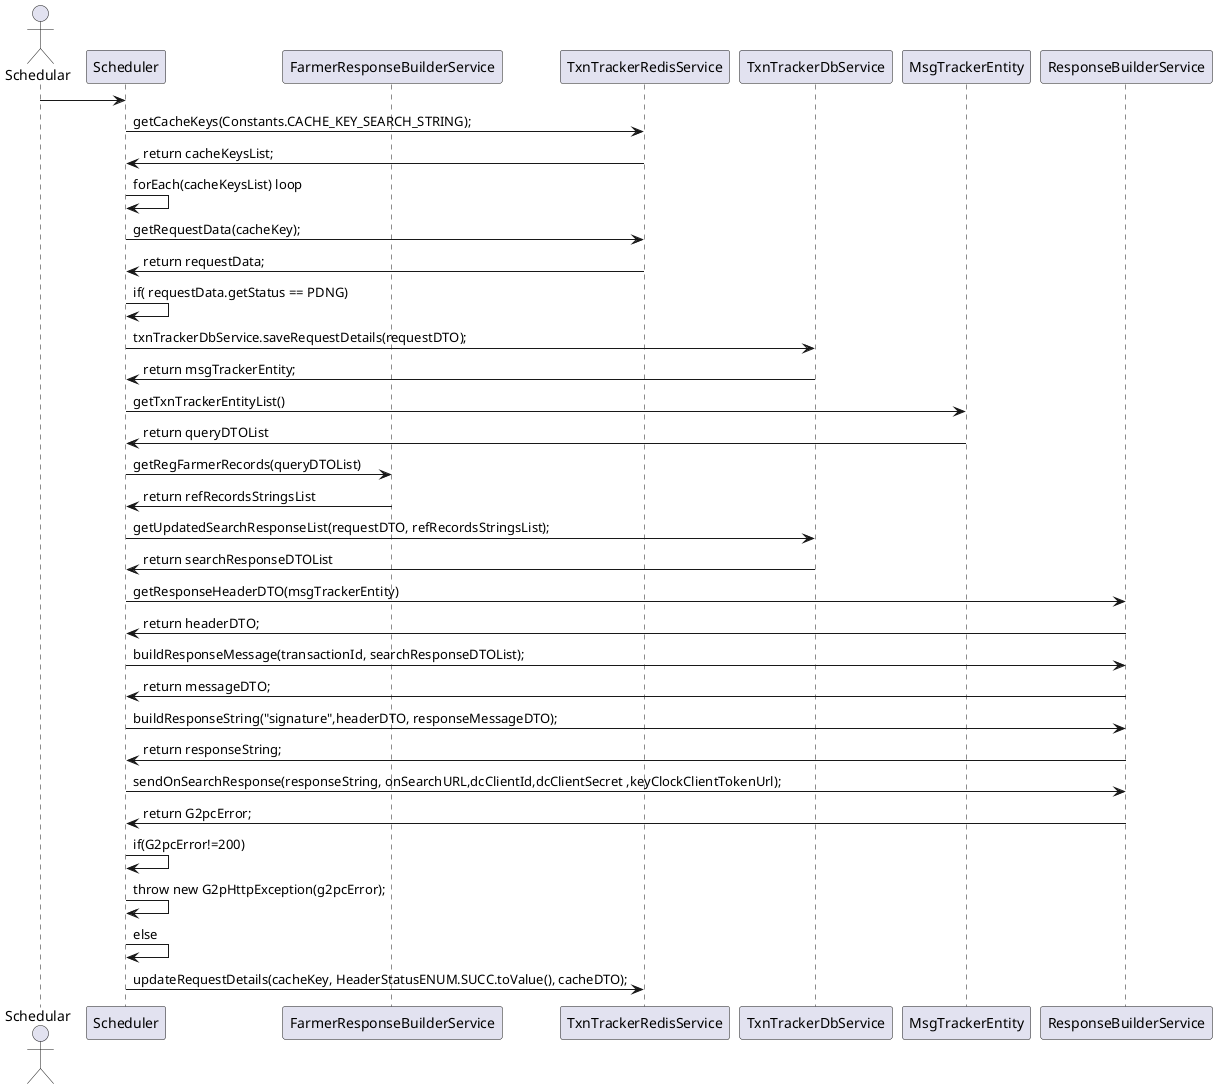 @startuml
'https://plantuml.com/sequence-diagram

actor Schedular
participant Scheduler
participant FarmerResponseBuilderService
participant TxnTrackerRedisService
participant TxnTrackerDbService
participant MsgTrackerEntity
participant ResponseBuilderService


Schedular -> Scheduler
Scheduler -> TxnTrackerRedisService : getCacheKeys(Constants.CACHE_KEY_SEARCH_STRING);
TxnTrackerRedisService -> Scheduler : return cacheKeysList;
Scheduler ->Scheduler : forEach(cacheKeysList) loop
Scheduler -> TxnTrackerRedisService : getRequestData(cacheKey);
TxnTrackerRedisService -> Scheduler : return requestData;
Scheduler ->Scheduler : if( requestData.getStatus == PDNG)
Scheduler -> TxnTrackerDbService : txnTrackerDbService.saveRequestDetails(requestDTO);
TxnTrackerDbService -> Scheduler : return msgTrackerEntity;
Scheduler -> MsgTrackerEntity : getTxnTrackerEntityList()
MsgTrackerEntity ->Scheduler : return queryDTOList
Scheduler -> FarmerResponseBuilderService : getRegFarmerRecords(queryDTOList)
FarmerResponseBuilderService ->Scheduler : return refRecordsStringsList
Scheduler -> TxnTrackerDbService : getUpdatedSearchResponseList(requestDTO, refRecordsStringsList);
TxnTrackerDbService -> Scheduler : return searchResponseDTOList
Scheduler -> ResponseBuilderService : getResponseHeaderDTO(msgTrackerEntity)
ResponseBuilderService -> Scheduler : return headerDTO;
Scheduler -> ResponseBuilderService : buildResponseMessage(transactionId, searchResponseDTOList);
ResponseBuilderService -> Scheduler : return messageDTO;
Scheduler -> ResponseBuilderService : buildResponseString("signature",headerDTO, responseMessageDTO);
ResponseBuilderService -> Scheduler : return responseString;
Scheduler -> ResponseBuilderService : sendOnSearchResponse(responseString, onSearchURL,dcClientId,dcClientSecret ,keyClockClientTokenUrl);
ResponseBuilderService -> Scheduler : return G2pcError;
Scheduler -> Scheduler : if(G2pcError!=200)
Scheduler->Scheduler :  throw new G2pHttpException(g2pcError);
Scheduler -> Scheduler : else
Scheduler -> TxnTrackerRedisService : updateRequestDetails(cacheKey, HeaderStatusENUM.SUCC.toValue(), cacheDTO);



@enduml
